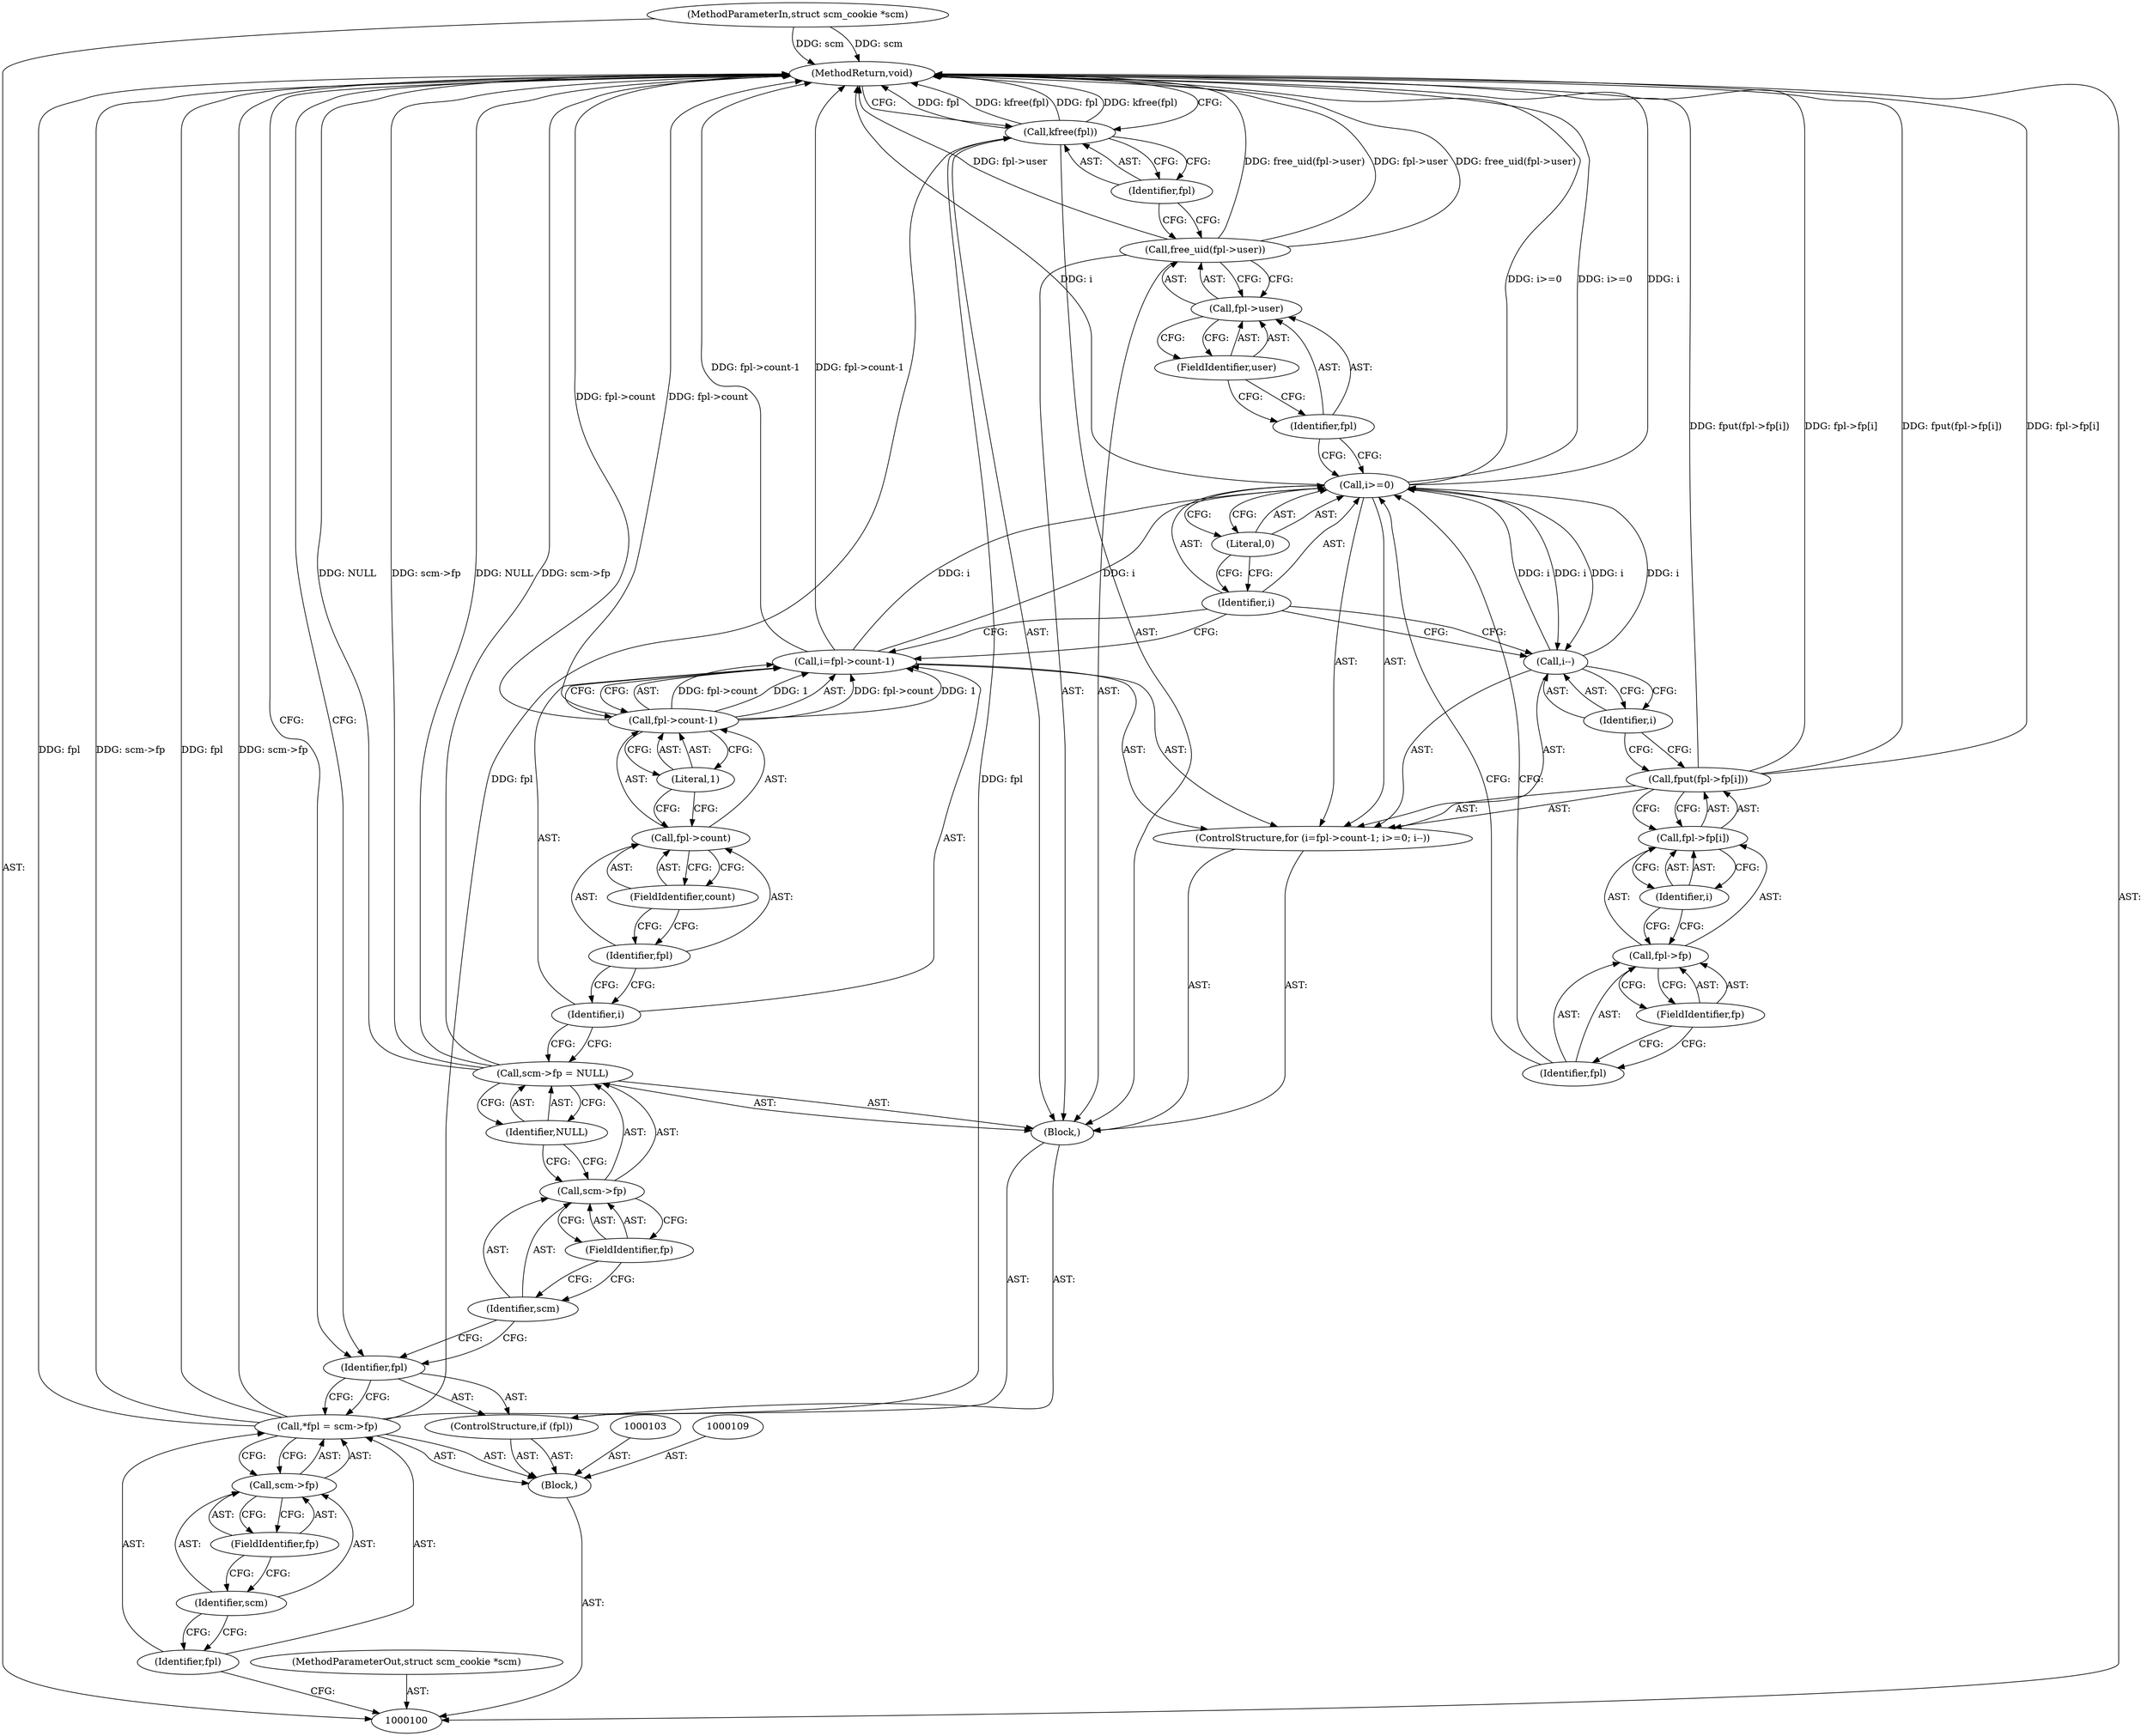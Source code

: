 digraph "0_linux_415e3d3e90ce9e18727e8843ae343eda5a58fad6" {
"1000143" [label="(MethodReturn,void)"];
"1000101" [label="(MethodParameterIn,struct scm_cookie *scm)"];
"1000191" [label="(MethodParameterOut,struct scm_cookie *scm)"];
"1000138" [label="(Call,fpl->user)"];
"1000139" [label="(Identifier,fpl)"];
"1000140" [label="(FieldIdentifier,user)"];
"1000137" [label="(Call,free_uid(fpl->user))"];
"1000141" [label="(Call,kfree(fpl))"];
"1000142" [label="(Identifier,fpl)"];
"1000102" [label="(Block,)"];
"1000104" [label="(Call,*fpl = scm->fp)"];
"1000105" [label="(Identifier,fpl)"];
"1000106" [label="(Call,scm->fp)"];
"1000107" [label="(Identifier,scm)"];
"1000108" [label="(FieldIdentifier,fp)"];
"1000110" [label="(ControlStructure,if (fpl))"];
"1000112" [label="(Block,)"];
"1000111" [label="(Identifier,fpl)"];
"1000117" [label="(Identifier,NULL)"];
"1000113" [label="(Call,scm->fp = NULL)"];
"1000114" [label="(Call,scm->fp)"];
"1000115" [label="(Identifier,scm)"];
"1000116" [label="(FieldIdentifier,fp)"];
"1000121" [label="(Call,fpl->count-1)"];
"1000122" [label="(Call,fpl->count)"];
"1000123" [label="(Identifier,fpl)"];
"1000124" [label="(FieldIdentifier,count)"];
"1000125" [label="(Literal,1)"];
"1000126" [label="(Call,i>=0)"];
"1000127" [label="(Identifier,i)"];
"1000128" [label="(Literal,0)"];
"1000118" [label="(ControlStructure,for (i=fpl->count-1; i>=0; i--))"];
"1000129" [label="(Call,i--)"];
"1000130" [label="(Identifier,i)"];
"1000119" [label="(Call,i=fpl->count-1)"];
"1000120" [label="(Identifier,i)"];
"1000135" [label="(FieldIdentifier,fp)"];
"1000136" [label="(Identifier,i)"];
"1000131" [label="(Call,fput(fpl->fp[i]))"];
"1000132" [label="(Call,fpl->fp[i])"];
"1000133" [label="(Call,fpl->fp)"];
"1000134" [label="(Identifier,fpl)"];
"1000143" -> "1000100"  [label="AST: "];
"1000143" -> "1000141"  [label="CFG: "];
"1000143" -> "1000111"  [label="CFG: "];
"1000113" -> "1000143"  [label="DDG: NULL"];
"1000113" -> "1000143"  [label="DDG: scm->fp"];
"1000126" -> "1000143"  [label="DDG: i>=0"];
"1000126" -> "1000143"  [label="DDG: i"];
"1000141" -> "1000143"  [label="DDG: fpl"];
"1000141" -> "1000143"  [label="DDG: kfree(fpl)"];
"1000104" -> "1000143"  [label="DDG: fpl"];
"1000104" -> "1000143"  [label="DDG: scm->fp"];
"1000119" -> "1000143"  [label="DDG: fpl->count-1"];
"1000121" -> "1000143"  [label="DDG: fpl->count"];
"1000137" -> "1000143"  [label="DDG: fpl->user"];
"1000137" -> "1000143"  [label="DDG: free_uid(fpl->user)"];
"1000131" -> "1000143"  [label="DDG: fput(fpl->fp[i])"];
"1000131" -> "1000143"  [label="DDG: fpl->fp[i]"];
"1000101" -> "1000143"  [label="DDG: scm"];
"1000101" -> "1000100"  [label="AST: "];
"1000101" -> "1000143"  [label="DDG: scm"];
"1000191" -> "1000100"  [label="AST: "];
"1000138" -> "1000137"  [label="AST: "];
"1000138" -> "1000140"  [label="CFG: "];
"1000139" -> "1000138"  [label="AST: "];
"1000140" -> "1000138"  [label="AST: "];
"1000137" -> "1000138"  [label="CFG: "];
"1000139" -> "1000138"  [label="AST: "];
"1000139" -> "1000126"  [label="CFG: "];
"1000140" -> "1000139"  [label="CFG: "];
"1000140" -> "1000138"  [label="AST: "];
"1000140" -> "1000139"  [label="CFG: "];
"1000138" -> "1000140"  [label="CFG: "];
"1000137" -> "1000112"  [label="AST: "];
"1000137" -> "1000138"  [label="CFG: "];
"1000138" -> "1000137"  [label="AST: "];
"1000142" -> "1000137"  [label="CFG: "];
"1000137" -> "1000143"  [label="DDG: fpl->user"];
"1000137" -> "1000143"  [label="DDG: free_uid(fpl->user)"];
"1000141" -> "1000112"  [label="AST: "];
"1000141" -> "1000142"  [label="CFG: "];
"1000142" -> "1000141"  [label="AST: "];
"1000143" -> "1000141"  [label="CFG: "];
"1000141" -> "1000143"  [label="DDG: fpl"];
"1000141" -> "1000143"  [label="DDG: kfree(fpl)"];
"1000104" -> "1000141"  [label="DDG: fpl"];
"1000142" -> "1000141"  [label="AST: "];
"1000142" -> "1000137"  [label="CFG: "];
"1000141" -> "1000142"  [label="CFG: "];
"1000102" -> "1000100"  [label="AST: "];
"1000103" -> "1000102"  [label="AST: "];
"1000104" -> "1000102"  [label="AST: "];
"1000109" -> "1000102"  [label="AST: "];
"1000110" -> "1000102"  [label="AST: "];
"1000104" -> "1000102"  [label="AST: "];
"1000104" -> "1000106"  [label="CFG: "];
"1000105" -> "1000104"  [label="AST: "];
"1000106" -> "1000104"  [label="AST: "];
"1000111" -> "1000104"  [label="CFG: "];
"1000104" -> "1000143"  [label="DDG: fpl"];
"1000104" -> "1000143"  [label="DDG: scm->fp"];
"1000104" -> "1000141"  [label="DDG: fpl"];
"1000105" -> "1000104"  [label="AST: "];
"1000105" -> "1000100"  [label="CFG: "];
"1000107" -> "1000105"  [label="CFG: "];
"1000106" -> "1000104"  [label="AST: "];
"1000106" -> "1000108"  [label="CFG: "];
"1000107" -> "1000106"  [label="AST: "];
"1000108" -> "1000106"  [label="AST: "];
"1000104" -> "1000106"  [label="CFG: "];
"1000107" -> "1000106"  [label="AST: "];
"1000107" -> "1000105"  [label="CFG: "];
"1000108" -> "1000107"  [label="CFG: "];
"1000108" -> "1000106"  [label="AST: "];
"1000108" -> "1000107"  [label="CFG: "];
"1000106" -> "1000108"  [label="CFG: "];
"1000110" -> "1000102"  [label="AST: "];
"1000111" -> "1000110"  [label="AST: "];
"1000112" -> "1000110"  [label="AST: "];
"1000112" -> "1000110"  [label="AST: "];
"1000113" -> "1000112"  [label="AST: "];
"1000118" -> "1000112"  [label="AST: "];
"1000137" -> "1000112"  [label="AST: "];
"1000141" -> "1000112"  [label="AST: "];
"1000111" -> "1000110"  [label="AST: "];
"1000111" -> "1000104"  [label="CFG: "];
"1000115" -> "1000111"  [label="CFG: "];
"1000143" -> "1000111"  [label="CFG: "];
"1000117" -> "1000113"  [label="AST: "];
"1000117" -> "1000114"  [label="CFG: "];
"1000113" -> "1000117"  [label="CFG: "];
"1000113" -> "1000112"  [label="AST: "];
"1000113" -> "1000117"  [label="CFG: "];
"1000114" -> "1000113"  [label="AST: "];
"1000117" -> "1000113"  [label="AST: "];
"1000120" -> "1000113"  [label="CFG: "];
"1000113" -> "1000143"  [label="DDG: NULL"];
"1000113" -> "1000143"  [label="DDG: scm->fp"];
"1000114" -> "1000113"  [label="AST: "];
"1000114" -> "1000116"  [label="CFG: "];
"1000115" -> "1000114"  [label="AST: "];
"1000116" -> "1000114"  [label="AST: "];
"1000117" -> "1000114"  [label="CFG: "];
"1000115" -> "1000114"  [label="AST: "];
"1000115" -> "1000111"  [label="CFG: "];
"1000116" -> "1000115"  [label="CFG: "];
"1000116" -> "1000114"  [label="AST: "];
"1000116" -> "1000115"  [label="CFG: "];
"1000114" -> "1000116"  [label="CFG: "];
"1000121" -> "1000119"  [label="AST: "];
"1000121" -> "1000125"  [label="CFG: "];
"1000122" -> "1000121"  [label="AST: "];
"1000125" -> "1000121"  [label="AST: "];
"1000119" -> "1000121"  [label="CFG: "];
"1000121" -> "1000143"  [label="DDG: fpl->count"];
"1000121" -> "1000119"  [label="DDG: fpl->count"];
"1000121" -> "1000119"  [label="DDG: 1"];
"1000122" -> "1000121"  [label="AST: "];
"1000122" -> "1000124"  [label="CFG: "];
"1000123" -> "1000122"  [label="AST: "];
"1000124" -> "1000122"  [label="AST: "];
"1000125" -> "1000122"  [label="CFG: "];
"1000123" -> "1000122"  [label="AST: "];
"1000123" -> "1000120"  [label="CFG: "];
"1000124" -> "1000123"  [label="CFG: "];
"1000124" -> "1000122"  [label="AST: "];
"1000124" -> "1000123"  [label="CFG: "];
"1000122" -> "1000124"  [label="CFG: "];
"1000125" -> "1000121"  [label="AST: "];
"1000125" -> "1000122"  [label="CFG: "];
"1000121" -> "1000125"  [label="CFG: "];
"1000126" -> "1000118"  [label="AST: "];
"1000126" -> "1000128"  [label="CFG: "];
"1000127" -> "1000126"  [label="AST: "];
"1000128" -> "1000126"  [label="AST: "];
"1000134" -> "1000126"  [label="CFG: "];
"1000139" -> "1000126"  [label="CFG: "];
"1000126" -> "1000143"  [label="DDG: i>=0"];
"1000126" -> "1000143"  [label="DDG: i"];
"1000129" -> "1000126"  [label="DDG: i"];
"1000119" -> "1000126"  [label="DDG: i"];
"1000126" -> "1000129"  [label="DDG: i"];
"1000127" -> "1000126"  [label="AST: "];
"1000127" -> "1000119"  [label="CFG: "];
"1000127" -> "1000129"  [label="CFG: "];
"1000128" -> "1000127"  [label="CFG: "];
"1000128" -> "1000126"  [label="AST: "];
"1000128" -> "1000127"  [label="CFG: "];
"1000126" -> "1000128"  [label="CFG: "];
"1000118" -> "1000112"  [label="AST: "];
"1000119" -> "1000118"  [label="AST: "];
"1000126" -> "1000118"  [label="AST: "];
"1000129" -> "1000118"  [label="AST: "];
"1000131" -> "1000118"  [label="AST: "];
"1000129" -> "1000118"  [label="AST: "];
"1000129" -> "1000130"  [label="CFG: "];
"1000130" -> "1000129"  [label="AST: "];
"1000127" -> "1000129"  [label="CFG: "];
"1000129" -> "1000126"  [label="DDG: i"];
"1000126" -> "1000129"  [label="DDG: i"];
"1000130" -> "1000129"  [label="AST: "];
"1000130" -> "1000131"  [label="CFG: "];
"1000129" -> "1000130"  [label="CFG: "];
"1000119" -> "1000118"  [label="AST: "];
"1000119" -> "1000121"  [label="CFG: "];
"1000120" -> "1000119"  [label="AST: "];
"1000121" -> "1000119"  [label="AST: "];
"1000127" -> "1000119"  [label="CFG: "];
"1000119" -> "1000143"  [label="DDG: fpl->count-1"];
"1000121" -> "1000119"  [label="DDG: fpl->count"];
"1000121" -> "1000119"  [label="DDG: 1"];
"1000119" -> "1000126"  [label="DDG: i"];
"1000120" -> "1000119"  [label="AST: "];
"1000120" -> "1000113"  [label="CFG: "];
"1000123" -> "1000120"  [label="CFG: "];
"1000135" -> "1000133"  [label="AST: "];
"1000135" -> "1000134"  [label="CFG: "];
"1000133" -> "1000135"  [label="CFG: "];
"1000136" -> "1000132"  [label="AST: "];
"1000136" -> "1000133"  [label="CFG: "];
"1000132" -> "1000136"  [label="CFG: "];
"1000131" -> "1000118"  [label="AST: "];
"1000131" -> "1000132"  [label="CFG: "];
"1000132" -> "1000131"  [label="AST: "];
"1000130" -> "1000131"  [label="CFG: "];
"1000131" -> "1000143"  [label="DDG: fput(fpl->fp[i])"];
"1000131" -> "1000143"  [label="DDG: fpl->fp[i]"];
"1000132" -> "1000131"  [label="AST: "];
"1000132" -> "1000136"  [label="CFG: "];
"1000133" -> "1000132"  [label="AST: "];
"1000136" -> "1000132"  [label="AST: "];
"1000131" -> "1000132"  [label="CFG: "];
"1000133" -> "1000132"  [label="AST: "];
"1000133" -> "1000135"  [label="CFG: "];
"1000134" -> "1000133"  [label="AST: "];
"1000135" -> "1000133"  [label="AST: "];
"1000136" -> "1000133"  [label="CFG: "];
"1000134" -> "1000133"  [label="AST: "];
"1000134" -> "1000126"  [label="CFG: "];
"1000135" -> "1000134"  [label="CFG: "];
}
